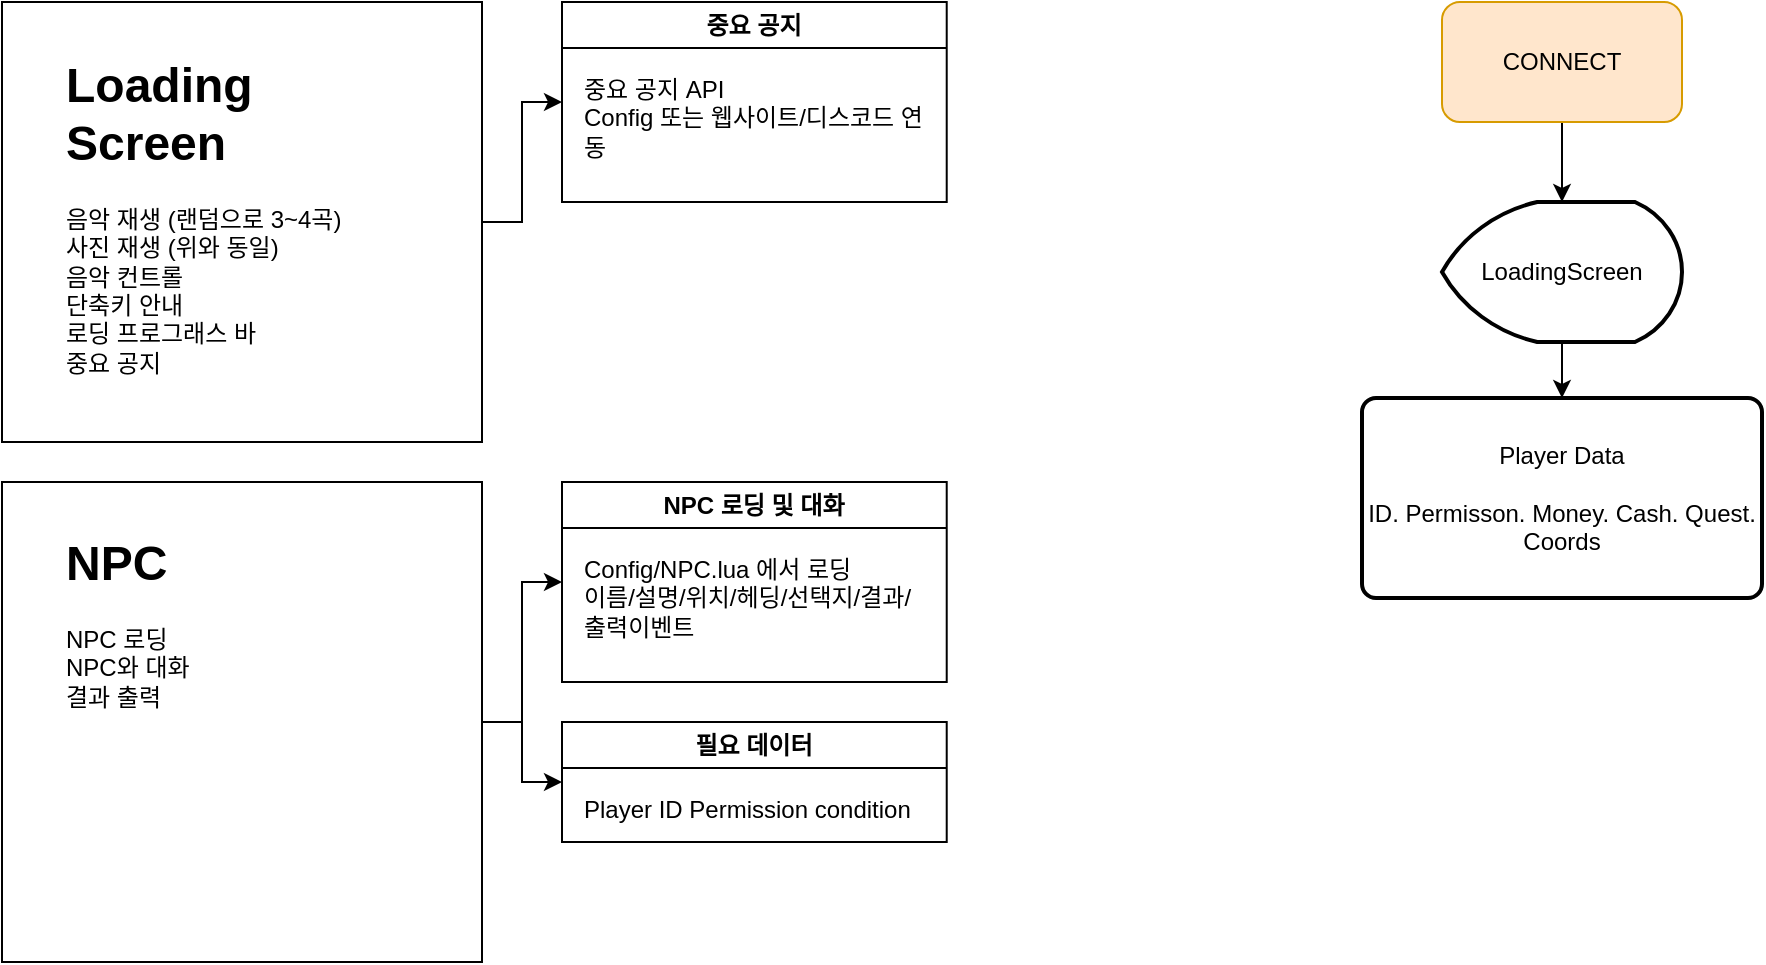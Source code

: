 <mxfile version="23.0.2" type="github">
  <diagram name="페이지-1" id="JTPiTUJ4401fEsxCc7Fc">
    <mxGraphModel dx="1157" dy="668" grid="1" gridSize="10" guides="1" tooltips="1" connect="1" arrows="1" fold="1" page="1" pageScale="1" pageWidth="827" pageHeight="1169" math="0" shadow="0">
      <root>
        <mxCell id="0" />
        <mxCell id="1" parent="0" />
        <mxCell id="HM6ccCedCOGA6QJlXG_8-17" value="중요 공지" style="swimlane;whiteSpace=wrap;html=1;" vertex="1" parent="1">
          <mxGeometry x="320" y="40" width="192.36" height="100" as="geometry" />
        </mxCell>
        <mxCell id="HM6ccCedCOGA6QJlXG_8-22" value="&lt;div style=&quot;&quot;&gt;중요 공지 API&lt;/div&gt;&lt;div style=&quot;&quot;&gt;Config 또는 웹사이트/디스코드 연동&lt;/div&gt;" style="text;html=1;strokeColor=none;fillColor=none;align=left;verticalAlign=top;whiteSpace=wrap;rounded=0;" vertex="1" parent="HM6ccCedCOGA6QJlXG_8-17">
          <mxGeometry x="9.18" y="30" width="174" height="60" as="geometry" />
        </mxCell>
        <mxCell id="HM6ccCedCOGA6QJlXG_8-31" style="edgeStyle=orthogonalEdgeStyle;rounded=0;orthogonalLoop=1;jettySize=auto;html=1;exitX=1;exitY=0.5;exitDx=0;exitDy=0;" edge="1" parent="1" source="HM6ccCedCOGA6QJlXG_8-2" target="HM6ccCedCOGA6QJlXG_8-17">
          <mxGeometry relative="1" as="geometry" />
        </mxCell>
        <mxCell id="HM6ccCedCOGA6QJlXG_8-2" value="" style="whiteSpace=wrap;html=1;" vertex="1" parent="1">
          <mxGeometry x="40" y="40" width="240" height="220.0" as="geometry" />
        </mxCell>
        <mxCell id="HM6ccCedCOGA6QJlXG_8-4" value="&lt;h1&gt;Loading Screen&lt;/h1&gt;&lt;div&gt;음악 재생 (랜덤으로 3~4곡)&lt;/div&gt;&lt;div&gt;사진 재생 (위와 동일)&lt;/div&gt;&lt;div&gt;음악 컨트롤&lt;/div&gt;&lt;div&gt;단축키 안내&lt;/div&gt;&lt;div&gt;로딩 프로그래스 바&lt;/div&gt;&lt;div&gt;중요 공지&lt;/div&gt;" style="text;html=1;strokeColor=none;fillColor=none;spacing=5;spacingTop=-20;whiteSpace=wrap;overflow=hidden;rounded=0;" vertex="1" parent="1">
          <mxGeometry x="66.82" y="62" width="186.36" height="176" as="geometry" />
        </mxCell>
        <mxCell id="HM6ccCedCOGA6QJlXG_8-32" style="edgeStyle=orthogonalEdgeStyle;rounded=0;orthogonalLoop=1;jettySize=auto;html=1;exitX=1;exitY=0.5;exitDx=0;exitDy=0;" edge="1" parent="1" source="HM6ccCedCOGA6QJlXG_8-23" target="HM6ccCedCOGA6QJlXG_8-26">
          <mxGeometry relative="1" as="geometry" />
        </mxCell>
        <mxCell id="HM6ccCedCOGA6QJlXG_8-33" style="edgeStyle=orthogonalEdgeStyle;rounded=0;orthogonalLoop=1;jettySize=auto;html=1;exitX=1;exitY=0.5;exitDx=0;exitDy=0;" edge="1" parent="1" source="HM6ccCedCOGA6QJlXG_8-23" target="HM6ccCedCOGA6QJlXG_8-28">
          <mxGeometry relative="1" as="geometry" />
        </mxCell>
        <mxCell id="HM6ccCedCOGA6QJlXG_8-23" value="" style="whiteSpace=wrap;html=1;" vertex="1" parent="1">
          <mxGeometry x="40" y="280" width="240" height="240" as="geometry" />
        </mxCell>
        <mxCell id="HM6ccCedCOGA6QJlXG_8-24" value="&lt;h1&gt;NPC&lt;/h1&gt;&lt;div&gt;NPC 로딩&lt;/div&gt;&lt;div&gt;NPC와 대화&lt;/div&gt;&lt;div&gt;결과 출력&lt;/div&gt;" style="text;html=1;strokeColor=none;fillColor=none;spacing=5;spacingTop=-20;whiteSpace=wrap;overflow=hidden;rounded=0;" vertex="1" parent="1">
          <mxGeometry x="66.82" y="301" width="186.36" height="108" as="geometry" />
        </mxCell>
        <mxCell id="HM6ccCedCOGA6QJlXG_8-26" value="NPC 로딩 및 대화" style="swimlane;whiteSpace=wrap;html=1;" vertex="1" parent="1">
          <mxGeometry x="320" y="280" width="192.36" height="100" as="geometry" />
        </mxCell>
        <mxCell id="HM6ccCedCOGA6QJlXG_8-27" value="&lt;div style=&quot;&quot;&gt;Config/NPC.lua 에서 로딩&lt;/div&gt;&lt;div style=&quot;&quot;&gt;이름/설명/위치/헤딩/선택지/결과/출력이벤트&lt;/div&gt;" style="text;html=1;strokeColor=none;fillColor=none;align=left;verticalAlign=top;whiteSpace=wrap;rounded=0;" vertex="1" parent="HM6ccCedCOGA6QJlXG_8-26">
          <mxGeometry x="9.18" y="30" width="174" height="60" as="geometry" />
        </mxCell>
        <mxCell id="HM6ccCedCOGA6QJlXG_8-28" value="필요 데이터" style="swimlane;whiteSpace=wrap;html=1;" vertex="1" parent="1">
          <mxGeometry x="320" y="400" width="192.36" height="60" as="geometry" />
        </mxCell>
        <mxCell id="HM6ccCedCOGA6QJlXG_8-29" value="&lt;div style=&quot;&quot;&gt;Player ID Permission&amp;nbsp;condition&lt;/div&gt;" style="text;html=1;strokeColor=none;fillColor=none;align=left;verticalAlign=top;whiteSpace=wrap;rounded=0;" vertex="1" parent="HM6ccCedCOGA6QJlXG_8-28">
          <mxGeometry x="9.18" y="30" width="174" height="30" as="geometry" />
        </mxCell>
        <mxCell id="HM6ccCedCOGA6QJlXG_8-42" value="" style="edgeStyle=orthogonalEdgeStyle;rounded=0;orthogonalLoop=1;jettySize=auto;html=1;" edge="1" parent="1" source="HM6ccCedCOGA6QJlXG_8-37" target="HM6ccCedCOGA6QJlXG_8-41">
          <mxGeometry relative="1" as="geometry" />
        </mxCell>
        <mxCell id="HM6ccCedCOGA6QJlXG_8-37" value="CONNECT" style="rounded=1;whiteSpace=wrap;html=1;fillColor=#ffe6cc;strokeColor=#d79b00;" vertex="1" parent="1">
          <mxGeometry x="760" y="40" width="120" height="60" as="geometry" />
        </mxCell>
        <mxCell id="HM6ccCedCOGA6QJlXG_8-46" value="" style="edgeStyle=orthogonalEdgeStyle;rounded=0;orthogonalLoop=1;jettySize=auto;html=1;" edge="1" parent="1" source="HM6ccCedCOGA6QJlXG_8-41" target="HM6ccCedCOGA6QJlXG_8-45">
          <mxGeometry relative="1" as="geometry" />
        </mxCell>
        <mxCell id="HM6ccCedCOGA6QJlXG_8-41" value="LoadingScreen" style="strokeWidth=2;html=1;shape=mxgraph.flowchart.display;whiteSpace=wrap;" vertex="1" parent="1">
          <mxGeometry x="760" y="140" width="120" height="70" as="geometry" />
        </mxCell>
        <mxCell id="HM6ccCedCOGA6QJlXG_8-45" value="Player Data&lt;br&gt;&lt;br&gt;ID. Permisson. Money. Cash. Quest. Coords" style="rounded=1;whiteSpace=wrap;html=1;absoluteArcSize=1;arcSize=14;strokeWidth=2;" vertex="1" parent="1">
          <mxGeometry x="720" y="238" width="200" height="100" as="geometry" />
        </mxCell>
      </root>
    </mxGraphModel>
  </diagram>
</mxfile>
